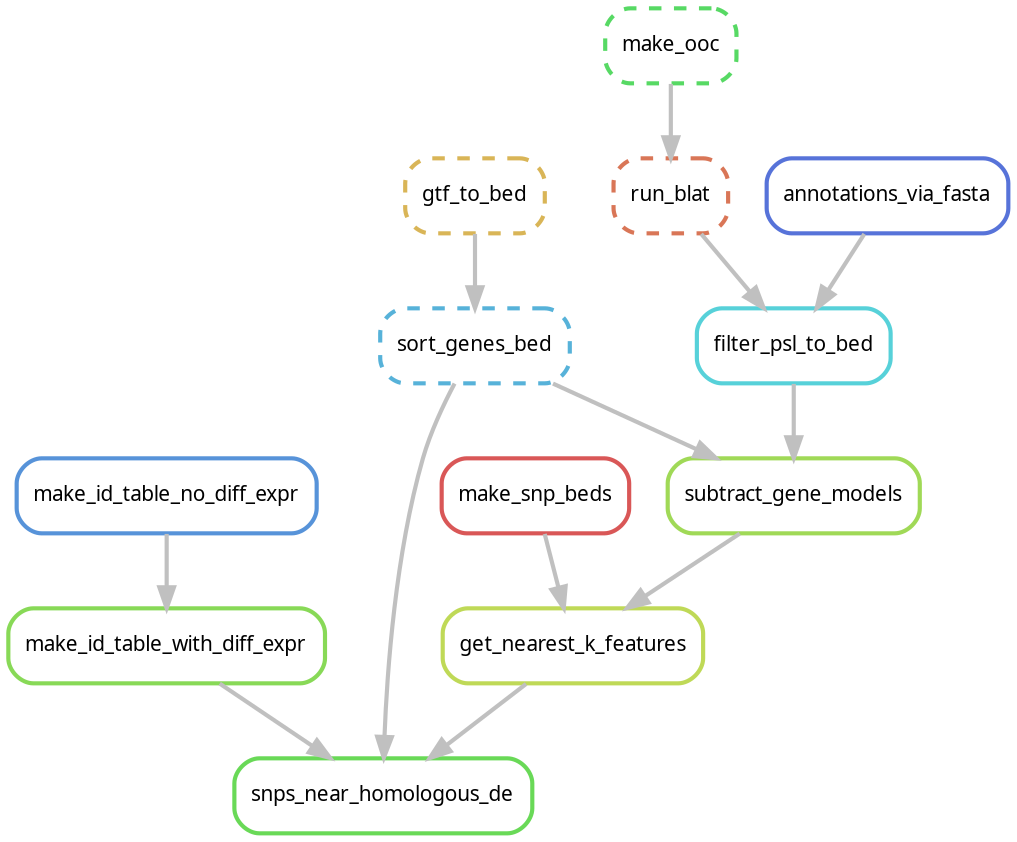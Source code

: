 digraph snakemake_dag {
    graph[bgcolor=white, margin=0];
    node[shape=box, style=rounded, fontname=sans,                 fontsize=10, penwidth=2];
    edge[penwidth=2, color=grey];
	0[label = "make_id_table_no_diff_expr", color = "0.59 0.6 0.85", style="rounded"];
	1[label = "subtract_gene_models", color = "0.24 0.6 0.85", style="rounded"];
	/*2[label = "save_run_config", color = "0.16 0.6 0.85", style="rounded,dashed"];*/
	3[label = "get_nearest_k_features", color = "0.20 0.6 0.85", style="rounded"];
	4[label = "sort_genes_bed", color = "0.55 0.6 0.85", style="rounded,dashed"];
	5[label = "run_blat", color = "0.04 0.6 0.85", style="rounded,dashed"];
	/*6[label = "all", color = "0.43 0.6 0.85", style="rounded"];*/
	7[label = "make_snp_beds", color = "0.00 0.6 0.85", style="rounded"];
	8[label = "snps_near_homologous_de", color = "0.31 0.6 0.85", style="rounded"];
	9[label = "annotations_via_fasta", color = "0.63 0.6 0.85", style="rounded"];
	/*10[label = "sort_bed_files", color = "0.08 0.6 0.85", style="rounded"];*/
	11[label = "gtf_to_bed", color = "0.12 0.6 0.85", style="rounded,dashed"];
	12[label = "make_id_table_with_diff_expr", color = "0.27 0.6 0.85", style="rounded"];
	13[label = "filter_psl_to_bed", color = "0.51 0.6 0.85", style="rounded"];
	14[label = "make_ooc", color = "0.35 0.6 0.85", style="rounded,dashed"];
	4 -> 1
	13 -> 1
	1 -> 3
	7 -> 3
	11 -> 4
	14 -> 5
	/*0 -> 6
	1 -> 6
	2 -> 6
	3 -> 6
	4 -> 6
	5 -> 6
	7 -> 6
	8 -> 6
	13 -> 6
	10 -> 6
	11 -> 6
	12 -> 6
	9 -> 6
	14 -> 6*/
	4 -> 8
	12 -> 8
	3 -> 8
	/*1 -> 10
	7 -> 10*/
	0 -> 12
	5 -> 13
	9 -> 13
}
